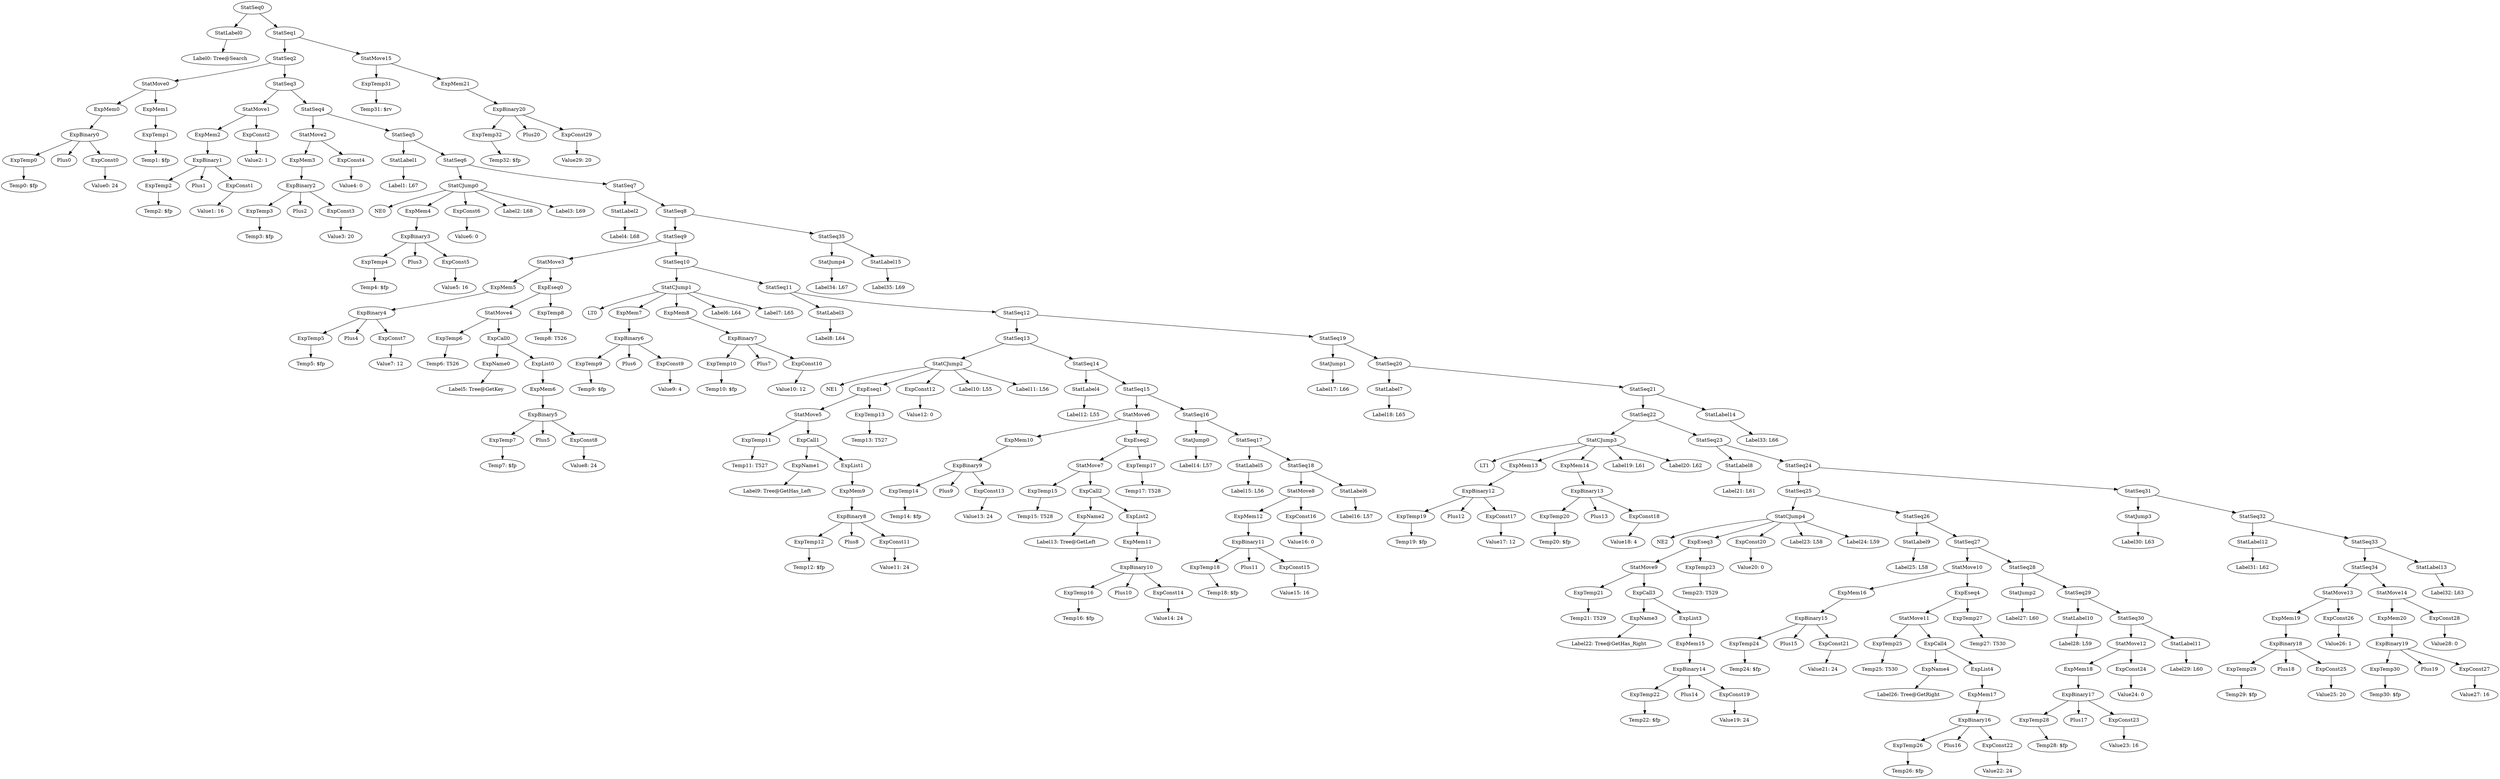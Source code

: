 digraph {
	ordering = out;
	ExpConst29 -> "Value29: 20";
	ExpTemp32 -> "Temp32: $fp";
	StatMove15 -> ExpTemp31;
	StatMove15 -> ExpMem21;
	StatSeq13 -> StatCJump2;
	StatSeq13 -> StatSeq14;
	ExpTemp23 -> "Temp23: T529";
	ExpEseq2 -> StatMove7;
	ExpEseq2 -> ExpTemp17;
	ExpTemp1 -> "Temp1: $fp";
	ExpList1 -> ExpMem9;
	ExpBinary4 -> ExpTemp5;
	ExpBinary4 -> Plus4;
	ExpBinary4 -> ExpConst7;
	ExpList2 -> ExpMem11;
	ExpTemp22 -> "Temp22: $fp";
	ExpMem11 -> ExpBinary10;
	StatMove11 -> ExpTemp25;
	StatMove11 -> ExpCall4;
	ExpBinary10 -> ExpTemp16;
	ExpBinary10 -> Plus10;
	ExpBinary10 -> ExpConst14;
	ExpTemp10 -> "Temp10: $fp";
	ExpConst19 -> "Value19: 24";
	StatMove12 -> ExpMem18;
	StatMove12 -> ExpConst24;
	ExpTemp13 -> "Temp13: T527";
	ExpConst11 -> "Value11: 24";
	ExpTemp15 -> "Temp15: T528";
	ExpName1 -> "Label9: Tree@GetHas_Left";
	StatMove13 -> ExpMem19;
	StatMove13 -> ExpConst26;
	ExpTemp16 -> "Temp16: $fp";
	StatCJump2 -> NE1;
	StatCJump2 -> ExpEseq1;
	StatCJump2 -> ExpConst12;
	StatCJump2 -> "Label10: L55";
	StatCJump2 -> "Label11: L56";
	ExpBinary6 -> ExpTemp9;
	ExpBinary6 -> Plus6;
	ExpBinary6 -> ExpConst9;
	ExpBinary9 -> ExpTemp14;
	ExpBinary9 -> Plus9;
	ExpBinary9 -> ExpConst13;
	ExpCall4 -> ExpName4;
	ExpCall4 -> ExpList4;
	StatJump3 -> "Label30: L63";
	StatCJump1 -> LT0;
	StatCJump1 -> ExpMem7;
	StatCJump1 -> ExpMem8;
	StatCJump1 -> "Label6: L64";
	StatCJump1 -> "Label7: L65";
	ExpCall3 -> ExpName3;
	ExpCall3 -> ExpList3;
	ExpConst25 -> "Value25: 20";
	ExpConst12 -> "Value12: 0";
	ExpTemp8 -> "Temp8: T526";
	ExpMem15 -> ExpBinary14;
	ExpEseq0 -> StatMove4;
	ExpEseq0 -> ExpTemp8;
	ExpTemp11 -> "Temp11: T527";
	ExpTemp17 -> "Temp17: T528";
	ExpConst3 -> "Value3: 20";
	StatMove1 -> ExpMem2;
	StatMove1 -> ExpConst2;
	StatLabel4 -> "Label12: L55";
	StatSeq23 -> StatLabel8;
	StatSeq23 -> StatSeq24;
	StatSeq5 -> StatLabel1;
	StatSeq5 -> StatSeq6;
	StatCJump0 -> NE0;
	StatCJump0 -> ExpMem4;
	StatCJump0 -> ExpConst6;
	StatCJump0 -> "Label2: L68";
	StatCJump0 -> "Label3: L69";
	ExpConst1 -> "Value1: 16";
	StatMove2 -> ExpMem3;
	StatMove2 -> ExpConst4;
	ExpBinary13 -> ExpTemp20;
	ExpBinary13 -> Plus13;
	ExpBinary13 -> ExpConst18;
	ExpTemp2 -> "Temp2: $fp";
	StatLabel11 -> "Label29: L60";
	StatLabel12 -> "Label31: L62";
	ExpBinary0 -> ExpTemp0;
	ExpBinary0 -> Plus0;
	ExpBinary0 -> ExpConst0;
	ExpBinary11 -> ExpTemp18;
	ExpBinary11 -> Plus11;
	ExpBinary11 -> ExpConst15;
	ExpConst13 -> "Value13: 24";
	ExpMem7 -> ExpBinary6;
	ExpBinary3 -> ExpTemp4;
	ExpBinary3 -> Plus3;
	ExpBinary3 -> ExpConst5;
	StatSeq3 -> StatMove1;
	StatSeq3 -> StatSeq4;
	ExpBinary14 -> ExpTemp22;
	ExpBinary14 -> Plus14;
	ExpBinary14 -> ExpConst19;
	StatMove0 -> ExpMem0;
	StatMove0 -> ExpMem1;
	ExpTemp12 -> "Temp12: $fp";
	ExpTemp14 -> "Temp14: $fp";
	StatLabel6 -> "Label16: L57";
	ExpMem21 -> ExpBinary20;
	ExpConst23 -> "Value23: 16";
	StatJump1 -> "Label17: L66";
	StatLabel1 -> "Label1: L67";
	StatSeq9 -> StatMove3;
	StatSeq9 -> StatSeq10;
	ExpCall0 -> ExpName0;
	ExpCall0 -> ExpList0;
	ExpMem8 -> ExpBinary7;
	StatSeq6 -> StatCJump0;
	StatSeq6 -> StatSeq7;
	StatSeq0 -> StatLabel0;
	StatSeq0 -> StatSeq1;
	ExpTemp5 -> "Temp5: $fp";
	ExpBinary17 -> ExpTemp28;
	ExpBinary17 -> Plus17;
	ExpBinary17 -> ExpConst23;
	ExpMem16 -> ExpBinary15;
	ExpBinary2 -> ExpTemp3;
	ExpBinary2 -> Plus2;
	ExpBinary2 -> ExpConst3;
	ExpMem5 -> ExpBinary4;
	StatSeq17 -> StatLabel5;
	StatSeq17 -> StatSeq18;
	ExpTemp19 -> "Temp19: $fp";
	StatSeq1 -> StatSeq2;
	StatSeq1 -> StatMove15;
	StatSeq30 -> StatMove12;
	StatSeq30 -> StatLabel11;
	ExpName2 -> "Label13: Tree@GetLeft";
	StatSeq7 -> StatLabel2;
	StatSeq7 -> StatSeq8;
	StatSeq16 -> StatJump0;
	StatSeq16 -> StatSeq17;
	ExpConst27 -> "Value27: 16";
	ExpBinary1 -> ExpTemp2;
	ExpBinary1 -> Plus1;
	ExpBinary1 -> ExpConst1;
	ExpConst10 -> "Value10: 12";
	StatSeq4 -> StatMove2;
	StatSeq4 -> StatSeq5;
	ExpMem0 -> ExpBinary0;
	StatLabel2 -> "Label4: L68";
	StatMove5 -> ExpTemp11;
	StatMove5 -> ExpCall1;
	ExpConst14 -> "Value14: 24";
	ExpConst9 -> "Value9: 4";
	ExpMem1 -> ExpTemp1;
	ExpMem9 -> ExpBinary8;
	ExpConst6 -> "Value6: 0";
	ExpConst8 -> "Value8: 24";
	ExpName0 -> "Label5: Tree@GetKey";
	ExpTemp20 -> "Temp20: $fp";
	ExpConst4 -> "Value4: 0";
	StatLabel5 -> "Label15: L56";
	ExpTemp0 -> "Temp0: $fp";
	StatMove7 -> ExpTemp15;
	StatMove7 -> ExpCall2;
	ExpTemp7 -> "Temp7: $fp";
	ExpCall2 -> ExpName2;
	ExpCall2 -> ExpList2;
	ExpConst2 -> "Value2: 1";
	ExpConst0 -> "Value0: 24";
	StatLabel0 -> "Label0: Tree@Search";
	ExpConst24 -> "Value24: 0";
	ExpBinary8 -> ExpTemp12;
	ExpBinary8 -> Plus8;
	ExpBinary8 -> ExpConst11;
	ExpConst5 -> "Value5: 16";
	StatSeq26 -> StatLabel9;
	StatSeq26 -> StatSeq27;
	ExpCall1 -> ExpName1;
	ExpCall1 -> ExpList1;
	ExpMem19 -> ExpBinary18;
	ExpMem2 -> ExpBinary1;
	StatSeq11 -> StatLabel3;
	StatSeq11 -> StatSeq12;
	ExpBinary15 -> ExpTemp24;
	ExpBinary15 -> Plus15;
	ExpBinary15 -> ExpConst21;
	StatSeq20 -> StatLabel7;
	StatSeq20 -> StatSeq21;
	ExpBinary7 -> ExpTemp10;
	ExpBinary7 -> Plus7;
	ExpBinary7 -> ExpConst10;
	ExpBinary5 -> ExpTemp7;
	ExpBinary5 -> Plus5;
	ExpBinary5 -> ExpConst8;
	StatSeq33 -> StatSeq34;
	StatSeq33 -> StatLabel13;
	StatSeq15 -> StatMove6;
	StatSeq15 -> StatSeq16;
	ExpEseq1 -> StatMove5;
	ExpEseq1 -> ExpTemp13;
	StatJump0 -> "Label14: L57";
	ExpConst15 -> "Value15: 16";
	ExpMem12 -> ExpBinary11;
	ExpBinary20 -> ExpTemp32;
	ExpBinary20 -> Plus20;
	ExpBinary20 -> ExpConst29;
	StatSeq32 -> StatLabel12;
	StatSeq32 -> StatSeq33;
	ExpTemp28 -> "Temp28: $fp";
	StatMove8 -> ExpMem12;
	StatMove8 -> ExpConst16;
	StatLabel7 -> "Label18: L65";
	ExpMem6 -> ExpBinary5;
	ExpConst16 -> "Value16: 0";
	StatLabel3 -> "Label8: L64";
	StatSeq18 -> StatMove8;
	StatSeq18 -> StatLabel6;
	ExpTemp4 -> "Temp4: $fp";
	StatSeq12 -> StatSeq13;
	StatSeq12 -> StatSeq19;
	StatCJump3 -> LT1;
	StatCJump3 -> ExpMem13;
	StatCJump3 -> ExpMem14;
	StatCJump3 -> "Label19: L61";
	StatCJump3 -> "Label20: L62";
	StatMove6 -> ExpMem10;
	StatMove6 -> ExpEseq2;
	ExpBinary12 -> ExpTemp19;
	ExpBinary12 -> Plus12;
	ExpBinary12 -> ExpConst17;
	ExpConst26 -> "Value26: 1";
	ExpConst18 -> "Value18: 4";
	ExpConst17 -> "Value17: 12";
	StatSeq14 -> StatLabel4;
	StatSeq14 -> StatSeq15;
	StatCJump4 -> NE2;
	StatCJump4 -> ExpEseq3;
	StatCJump4 -> ExpConst20;
	StatCJump4 -> "Label23: L58";
	StatCJump4 -> "Label24: L59";
	ExpMem13 -> ExpBinary12;
	StatSeq31 -> StatJump3;
	StatSeq31 -> StatSeq32;
	ExpMem14 -> ExpBinary13;
	StatSeq19 -> StatJump1;
	StatSeq19 -> StatSeq20;
	StatSeq22 -> StatCJump3;
	StatSeq22 -> StatSeq23;
	ExpConst7 -> "Value7: 12";
	ExpTemp21 -> "Temp21: T529";
	StatMove4 -> ExpTemp6;
	StatMove4 -> ExpCall0;
	StatMove9 -> ExpTemp21;
	StatMove9 -> ExpCall3;
	ExpName3 -> "Label22: Tree@GetHas_Right";
	ExpList3 -> ExpMem15;
	ExpEseq3 -> StatMove9;
	ExpEseq3 -> ExpTemp23;
	ExpTemp25 -> "Temp25: T530";
	StatMove3 -> ExpMem5;
	StatMove3 -> ExpEseq0;
	StatSeq25 -> StatCJump4;
	StatSeq25 -> StatSeq26;
	StatLabel9 -> "Label25: L58";
	ExpTemp31 -> "Temp31: $rv";
	ExpTemp24 -> "Temp24: $fp";
	ExpConst21 -> "Value21: 24";
	ExpMem4 -> ExpBinary3;
	StatMove10 -> ExpMem16;
	StatMove10 -> ExpEseq4;
	ExpName4 -> "Label26: Tree@GetRight";
	ExpTemp26 -> "Temp26: $fp";
	ExpBinary16 -> ExpTemp26;
	ExpBinary16 -> Plus16;
	ExpBinary16 -> ExpConst22;
	ExpTemp18 -> "Temp18: $fp";
	ExpConst28 -> "Value28: 0";
	ExpList0 -> ExpMem6;
	ExpConst22 -> "Value22: 24";
	StatSeq34 -> StatMove13;
	StatSeq34 -> StatMove14;
	ExpMem17 -> ExpBinary16;
	ExpList4 -> ExpMem17;
	ExpTemp27 -> "Temp27: T530";
	ExpMem3 -> ExpBinary2;
	ExpEseq4 -> StatMove11;
	ExpEseq4 -> ExpTemp27;
	ExpTemp9 -> "Temp9: $fp";
	StatSeq27 -> StatMove10;
	StatSeq27 -> StatSeq28;
	StatJump2 -> "Label27: L60";
	StatLabel10 -> "Label28: L59";
	StatSeq28 -> StatJump2;
	StatSeq28 -> StatSeq29;
	ExpConst20 -> "Value20: 0";
	StatSeq29 -> StatLabel10;
	StatSeq29 -> StatSeq30;
	ExpMem18 -> ExpBinary17;
	StatSeq24 -> StatSeq25;
	StatSeq24 -> StatSeq31;
	ExpTemp29 -> "Temp29: $fp";
	ExpTemp3 -> "Temp3: $fp";
	ExpTemp6 -> "Temp6: T526";
	StatLabel8 -> "Label21: L61";
	ExpBinary18 -> ExpTemp29;
	ExpBinary18 -> Plus18;
	ExpBinary18 -> ExpConst25;
	ExpTemp30 -> "Temp30: $fp";
	ExpBinary19 -> ExpTemp30;
	ExpBinary19 -> Plus19;
	ExpBinary19 -> ExpConst27;
	ExpMem20 -> ExpBinary19;
	StatMove14 -> ExpMem20;
	StatMove14 -> ExpConst28;
	StatSeq35 -> StatJump4;
	StatSeq35 -> StatLabel15;
	StatSeq2 -> StatMove0;
	StatSeq2 -> StatSeq3;
	StatLabel13 -> "Label32: L63";
	StatSeq21 -> StatSeq22;
	StatSeq21 -> StatLabel14;
	StatSeq10 -> StatCJump1;
	StatSeq10 -> StatSeq11;
	StatLabel14 -> "Label33: L66";
	StatSeq8 -> StatSeq9;
	StatSeq8 -> StatSeq35;
	ExpMem10 -> ExpBinary9;
	StatJump4 -> "Label34: L67";
	StatLabel15 -> "Label35: L69";
}

